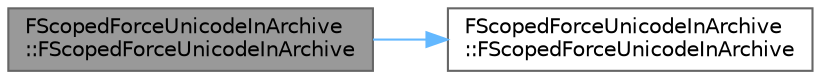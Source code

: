 digraph "FScopedForceUnicodeInArchive::FScopedForceUnicodeInArchive"
{
 // INTERACTIVE_SVG=YES
 // LATEX_PDF_SIZE
  bgcolor="transparent";
  edge [fontname=Helvetica,fontsize=10,labelfontname=Helvetica,labelfontsize=10];
  node [fontname=Helvetica,fontsize=10,shape=box,height=0.2,width=0.4];
  rankdir="LR";
  Node1 [id="Node000001",label="FScopedForceUnicodeInArchive\l::FScopedForceUnicodeInArchive",height=0.2,width=0.4,color="gray40", fillcolor="grey60", style="filled", fontcolor="black",tooltip=" "];
  Node1 -> Node2 [id="edge1_Node000001_Node000002",color="steelblue1",style="solid",tooltip=" "];
  Node2 [id="Node000002",label="FScopedForceUnicodeInArchive\l::FScopedForceUnicodeInArchive",height=0.2,width=0.4,color="grey40", fillcolor="white", style="filled",URL="$d7/d93/classFScopedForceUnicodeInArchive.html#afefe217bd810516caa1dd9b86e6a94f4",tooltip=" "];
}

